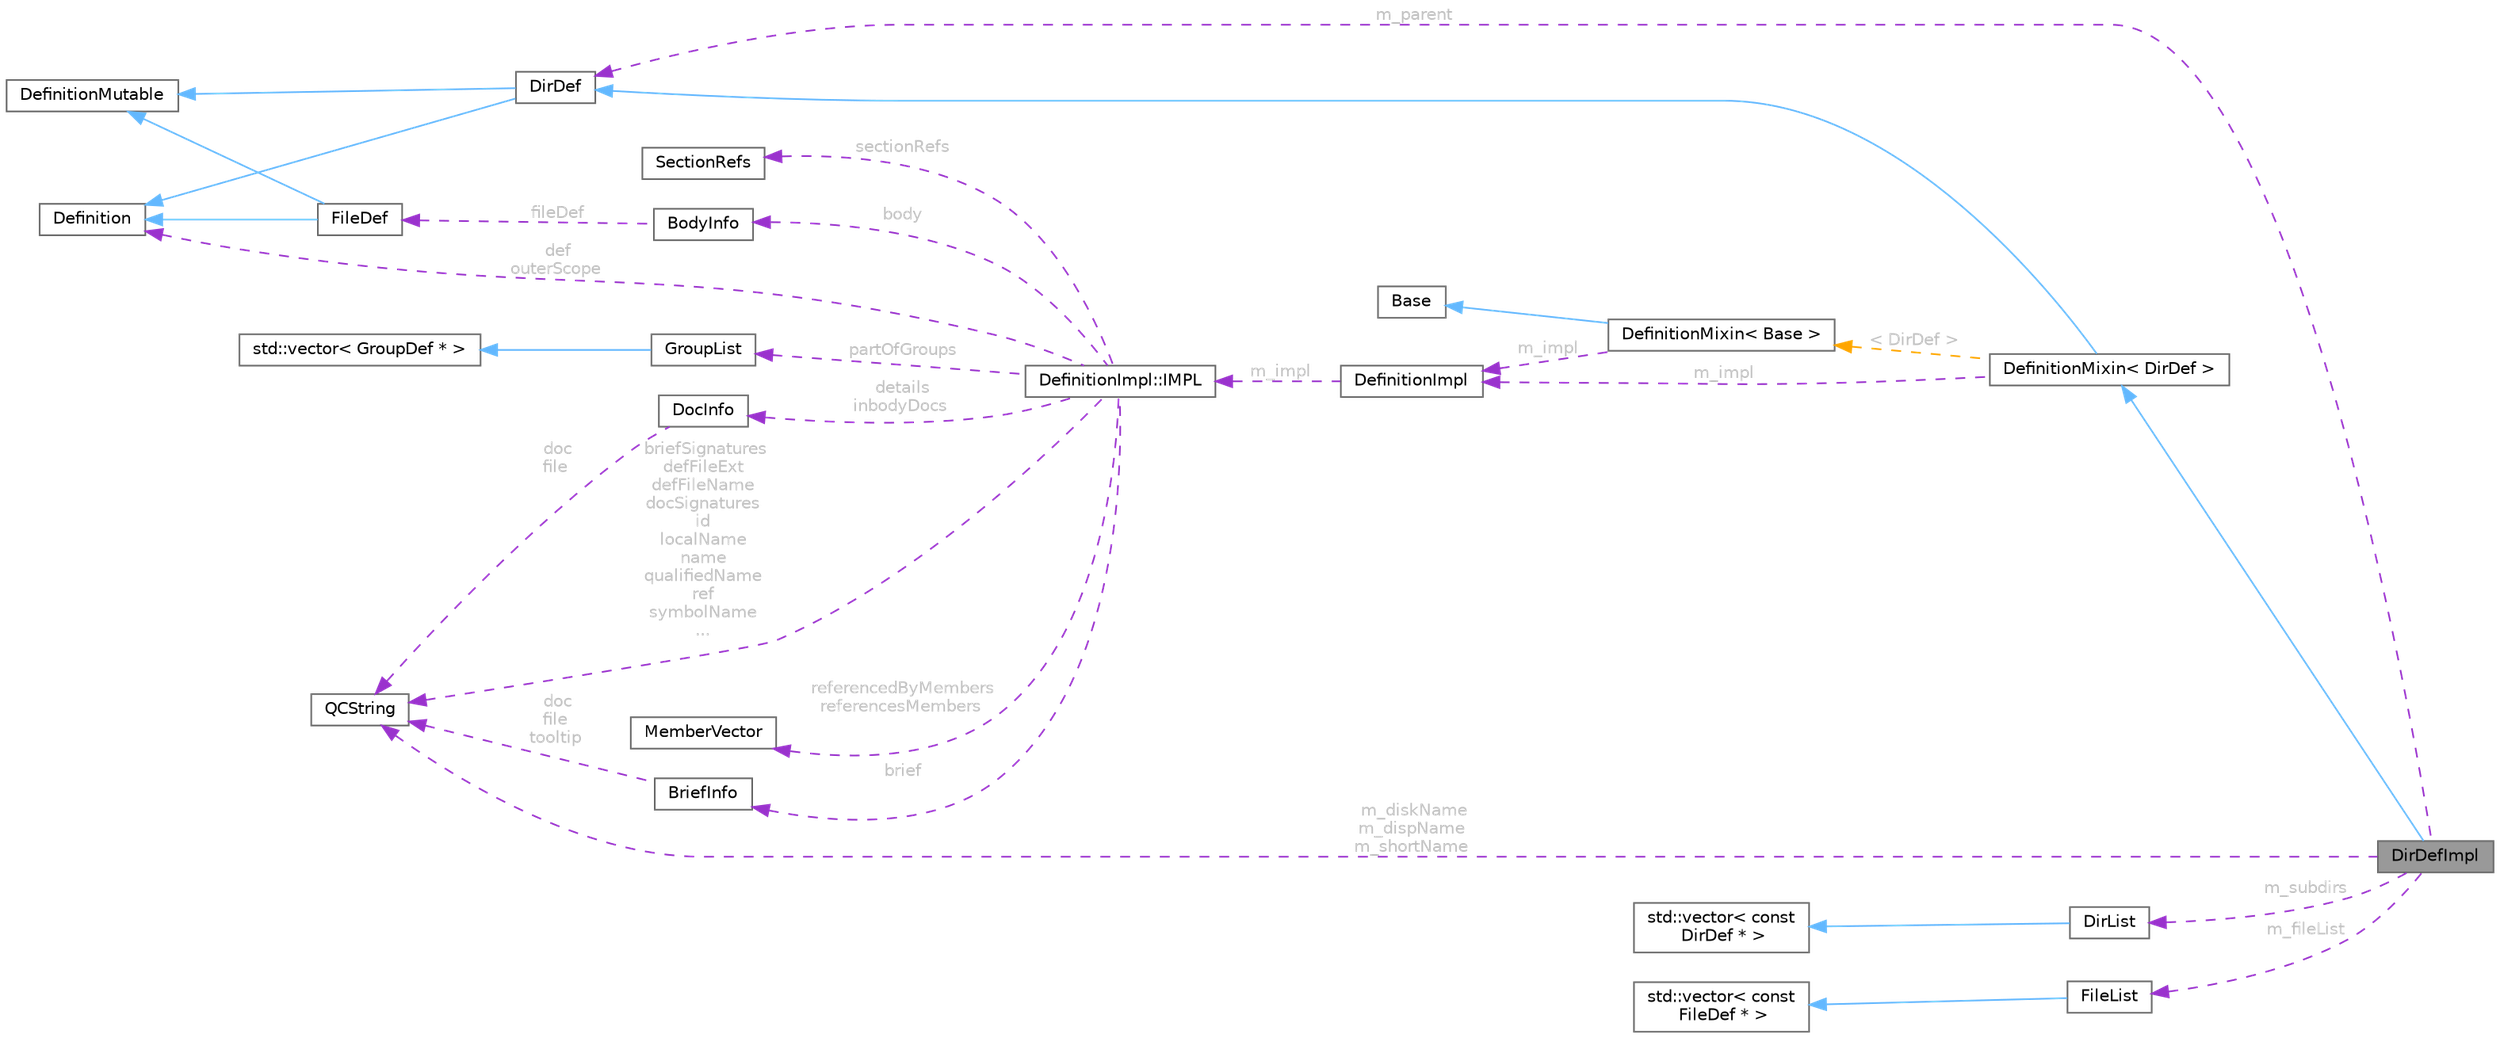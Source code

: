 digraph "DirDefImpl"
{
 // INTERACTIVE_SVG=YES
 // LATEX_PDF_SIZE
  bgcolor="transparent";
  edge [fontname=Helvetica,fontsize=10,labelfontname=Helvetica,labelfontsize=10];
  node [fontname=Helvetica,fontsize=10,shape=box,height=0.2,width=0.4];
  rankdir="LR";
  Node1 [id="Node000001",label="DirDefImpl",height=0.2,width=0.4,color="gray40", fillcolor="grey60", style="filled", fontcolor="black",tooltip=" "];
  Node2 -> Node1 [id="edge1_Node000001_Node000002",dir="back",color="steelblue1",style="solid",tooltip=" "];
  Node2 [id="Node000002",label="DefinitionMixin\< DirDef \>",height=0.2,width=0.4,color="gray40", fillcolor="white", style="filled",URL="$dd/d10/class_definition_mixin.html",tooltip=" "];
  Node3 -> Node2 [id="edge2_Node000002_Node000003",dir="back",color="steelblue1",style="solid",tooltip=" "];
  Node3 [id="Node000003",label="DirDef",height=0.2,width=0.4,color="gray40", fillcolor="white", style="filled",URL="$d4/dd4/class_dir_def.html",tooltip="A model of a directory symbol."];
  Node4 -> Node3 [id="edge3_Node000003_Node000004",dir="back",color="steelblue1",style="solid",tooltip=" "];
  Node4 [id="Node000004",label="DefinitionMutable",height=0.2,width=0.4,color="gray40", fillcolor="white", style="filled",URL="$d0/d46/class_definition_mutable.html",tooltip=" "];
  Node5 -> Node3 [id="edge4_Node000003_Node000005",dir="back",color="steelblue1",style="solid",tooltip=" "];
  Node5 [id="Node000005",label="Definition",height=0.2,width=0.4,color="gray40", fillcolor="white", style="filled",URL="$d5/dcc/class_definition.html",tooltip="The common base class of all entity definitions found in the sources."];
  Node6 -> Node2 [id="edge5_Node000002_Node000006",dir="back",color="darkorchid3",style="dashed",tooltip=" ",label=" m_impl",fontcolor="grey" ];
  Node6 [id="Node000006",label="DefinitionImpl",height=0.2,width=0.4,color="gray40", fillcolor="white", style="filled",URL="$d3/ddf/class_definition_impl.html",tooltip=" "];
  Node7 -> Node6 [id="edge6_Node000006_Node000007",dir="back",color="darkorchid3",style="dashed",tooltip=" ",label=" m_impl",fontcolor="grey" ];
  Node7 [id="Node000007",label="DefinitionImpl::IMPL",height=0.2,width=0.4,color="gray40", fillcolor="white", style="filled",URL="$dd/d50/class_definition_impl_1_1_i_m_p_l.html",tooltip="Private data associated with a Symbol DefinitionImpl object."];
  Node5 -> Node7 [id="edge7_Node000007_Node000005",dir="back",color="darkorchid3",style="dashed",tooltip=" ",label=" def\nouterScope",fontcolor="grey" ];
  Node8 -> Node7 [id="edge8_Node000007_Node000008",dir="back",color="darkorchid3",style="dashed",tooltip=" ",label=" sectionRefs",fontcolor="grey" ];
  Node8 [id="Node000008",label="SectionRefs",height=0.2,width=0.4,color="gray40", fillcolor="white", style="filled",URL="$d1/df9/class_section_refs.html",tooltip="class that represents a list of constant references to sections."];
  Node9 -> Node7 [id="edge9_Node000007_Node000009",dir="back",color="darkorchid3",style="dashed",tooltip=" ",label=" partOfGroups",fontcolor="grey" ];
  Node9 [id="Node000009",label="GroupList",height=0.2,width=0.4,color="gray40", fillcolor="white", style="filled",URL="$d3/d3b/class_group_list.html",tooltip=" "];
  Node10 -> Node9 [id="edge10_Node000009_Node000010",dir="back",color="steelblue1",style="solid",tooltip=" "];
  Node10 [id="Node000010",label="std::vector\< GroupDef * \>",height=0.2,width=0.4,color="gray40", fillcolor="white", style="filled",tooltip=" "];
  Node11 -> Node7 [id="edge11_Node000007_Node000011",dir="back",color="darkorchid3",style="dashed",tooltip=" ",label=" details\ninbodyDocs",fontcolor="grey" ];
  Node11 [id="Node000011",label="DocInfo",height=0.2,width=0.4,color="gray40", fillcolor="white", style="filled",URL="$d7/dd5/struct_doc_info.html",tooltip="Data associated with a detailed description."];
  Node12 -> Node11 [id="edge12_Node000011_Node000012",dir="back",color="darkorchid3",style="dashed",tooltip=" ",label=" doc\nfile",fontcolor="grey" ];
  Node12 [id="Node000012",label="QCString",height=0.2,width=0.4,color="gray40", fillcolor="white", style="filled",URL="$d9/d45/class_q_c_string.html",tooltip="This is an alternative implementation of QCString."];
  Node13 -> Node7 [id="edge13_Node000007_Node000013",dir="back",color="darkorchid3",style="dashed",tooltip=" ",label=" brief",fontcolor="grey" ];
  Node13 [id="Node000013",label="BriefInfo",height=0.2,width=0.4,color="gray40", fillcolor="white", style="filled",URL="$d0/da7/struct_brief_info.html",tooltip="Data associated with a brief description."];
  Node12 -> Node13 [id="edge14_Node000013_Node000012",dir="back",color="darkorchid3",style="dashed",tooltip=" ",label=" doc\nfile\ntooltip",fontcolor="grey" ];
  Node14 -> Node7 [id="edge15_Node000007_Node000014",dir="back",color="darkorchid3",style="dashed",tooltip=" ",label=" body",fontcolor="grey" ];
  Node14 [id="Node000014",label="BodyInfo",height=0.2,width=0.4,color="gray40", fillcolor="white", style="filled",URL="$db/dab/struct_body_info.html",tooltip="Data associated with description found in the body."];
  Node15 -> Node14 [id="edge16_Node000014_Node000015",dir="back",color="darkorchid3",style="dashed",tooltip=" ",label=" fileDef",fontcolor="grey" ];
  Node15 [id="Node000015",label="FileDef",height=0.2,width=0.4,color="gray40", fillcolor="white", style="filled",URL="$de/db0/class_file_def.html",tooltip="A model of a file symbol."];
  Node4 -> Node15 [id="edge17_Node000015_Node000004",dir="back",color="steelblue1",style="solid",tooltip=" "];
  Node5 -> Node15 [id="edge18_Node000015_Node000005",dir="back",color="steelblue1",style="solid",tooltip=" "];
  Node12 -> Node7 [id="edge19_Node000007_Node000012",dir="back",color="darkorchid3",style="dashed",tooltip=" ",label=" briefSignatures\ndefFileExt\ndefFileName\ndocSignatures\nid\nlocalName\nname\nqualifiedName\nref\nsymbolName\n...",fontcolor="grey" ];
  Node16 -> Node7 [id="edge20_Node000007_Node000016",dir="back",color="darkorchid3",style="dashed",tooltip=" ",label=" referencedByMembers\nreferencesMembers",fontcolor="grey" ];
  Node16 [id="Node000016",label="MemberVector",height=0.2,width=0.4,color="gray40", fillcolor="white", style="filled",URL="$d1/d7d/class_member_vector.html",tooltip="A vector of MemberDef object."];
  Node17 -> Node2 [id="edge21_Node000002_Node000017",dir="back",color="orange",style="dashed",tooltip=" ",label=" \< DirDef \>",fontcolor="grey" ];
  Node17 [id="Node000017",label="DefinitionMixin\< Base \>",height=0.2,width=0.4,color="gray40", fillcolor="white", style="filled",URL="$dd/d10/class_definition_mixin.html",tooltip=" "];
  Node18 -> Node17 [id="edge22_Node000017_Node000018",dir="back",color="steelblue1",style="solid",tooltip=" "];
  Node18 [id="Node000018",label="Base",height=0.2,width=0.4,color="gray40", fillcolor="white", style="filled",tooltip=" "];
  Node6 -> Node17 [id="edge23_Node000017_Node000006",dir="back",color="darkorchid3",style="dashed",tooltip=" ",label=" m_impl",fontcolor="grey" ];
  Node19 -> Node1 [id="edge24_Node000001_Node000019",dir="back",color="darkorchid3",style="dashed",tooltip=" ",label=" m_subdirs",fontcolor="grey" ];
  Node19 [id="Node000019",label="DirList",height=0.2,width=0.4,color="gray40", fillcolor="white", style="filled",URL="$dc/d2a/class_dir_list.html",tooltip="A list of directories."];
  Node20 -> Node19 [id="edge25_Node000019_Node000020",dir="back",color="steelblue1",style="solid",tooltip=" "];
  Node20 [id="Node000020",label="std::vector\< const\l DirDef * \>",height=0.2,width=0.4,color="gray40", fillcolor="white", style="filled",tooltip=" "];
  Node12 -> Node1 [id="edge26_Node000001_Node000012",dir="back",color="darkorchid3",style="dashed",tooltip=" ",label=" m_diskName\nm_dispName\nm_shortName",fontcolor="grey" ];
  Node21 -> Node1 [id="edge27_Node000001_Node000021",dir="back",color="darkorchid3",style="dashed",tooltip=" ",label=" m_fileList",fontcolor="grey" ];
  Node21 [id="Node000021",label="FileList",height=0.2,width=0.4,color="gray40", fillcolor="white", style="filled",URL="$d0/d18/class_file_list.html",tooltip=" "];
  Node22 -> Node21 [id="edge28_Node000021_Node000022",dir="back",color="steelblue1",style="solid",tooltip=" "];
  Node22 [id="Node000022",label="std::vector\< const\l FileDef * \>",height=0.2,width=0.4,color="gray40", fillcolor="white", style="filled",tooltip=" "];
  Node3 -> Node1 [id="edge29_Node000001_Node000003",dir="back",color="darkorchid3",style="dashed",tooltip=" ",label=" m_parent",fontcolor="grey" ];
}
